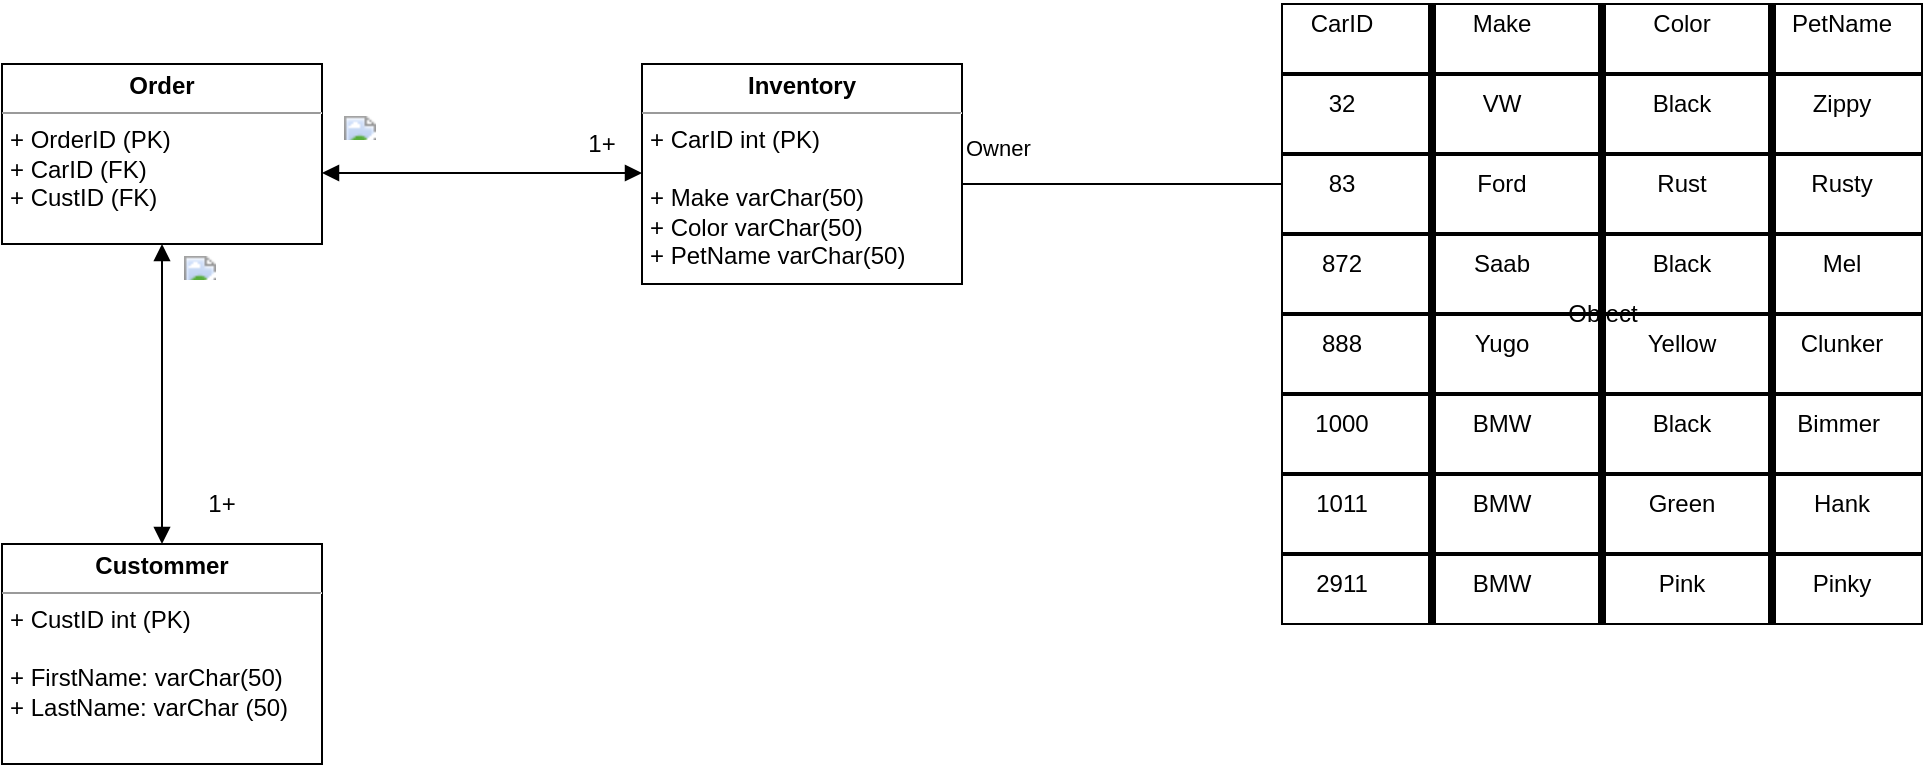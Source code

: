 <mxfile version="13.7.1" type="github">
  <diagram name="Page-1" id="e7e014a7-5840-1c2e-5031-d8a46d1fe8dd">
    <mxGraphModel dx="1278" dy="1406" grid="1" gridSize="10" guides="1" tooltips="1" connect="1" arrows="1" fold="1" page="1" pageScale="1" pageWidth="1169" pageHeight="826" background="#ffffff" math="0" shadow="0">
      <root>
        <mxCell id="0" />
        <mxCell id="1" parent="0" />
        <mxCell id="awL5sAX0gJgKR-uic9J5-42" value="&lt;p style=&quot;margin: 0px ; margin-top: 4px ; text-align: center&quot;&gt;&lt;b&gt;Inventory&lt;/b&gt;&lt;/p&gt;&lt;hr size=&quot;1&quot;&gt;&lt;p style=&quot;margin: 0px ; margin-left: 4px&quot;&gt;+ CarID int (PK)&lt;/p&gt;&lt;p style=&quot;margin: 0px ; margin-left: 4px&quot;&gt;&lt;br&gt;&lt;/p&gt;&lt;p style=&quot;margin: 0px ; margin-left: 4px&quot;&gt;+ Make varChar(50)&lt;/p&gt;&lt;p style=&quot;margin: 0px ; margin-left: 4px&quot;&gt;+ Color varChar(50)&lt;/p&gt;&lt;p style=&quot;margin: 0px ; margin-left: 4px&quot;&gt;+ PetName varChar(50)&lt;/p&gt;" style="verticalAlign=top;align=left;overflow=fill;fontSize=12;fontFamily=Helvetica;html=1;" vertex="1" parent="1">
          <mxGeometry x="360" width="160" height="110" as="geometry" />
        </mxCell>
        <mxCell id="awL5sAX0gJgKR-uic9J5-43" value="&lt;p style=&quot;margin: 0px ; margin-top: 4px ; text-align: center&quot;&gt;&lt;b&gt;Order&lt;/b&gt;&lt;/p&gt;&lt;hr size=&quot;1&quot;&gt;&lt;p style=&quot;margin: 0px ; margin-left: 4px&quot;&gt;+ OrderID (PK)&lt;/p&gt;&lt;p style=&quot;margin: 0px ; margin-left: 4px&quot;&gt;&lt;span&gt;+ CarID (FK)&lt;/span&gt;&lt;/p&gt;&lt;p style=&quot;margin: 0px ; margin-left: 4px&quot;&gt;&lt;span&gt;+ CustID (FK)&lt;/span&gt;&lt;/p&gt;" style="verticalAlign=top;align=left;overflow=fill;fontSize=12;fontFamily=Helvetica;html=1;" vertex="1" parent="1">
          <mxGeometry x="40" width="160" height="90" as="geometry" />
        </mxCell>
        <mxCell id="awL5sAX0gJgKR-uic9J5-44" value="&lt;p style=&quot;margin: 0px ; margin-top: 4px ; text-align: center&quot;&gt;&lt;b&gt;Custommer&lt;/b&gt;&lt;/p&gt;&lt;hr size=&quot;1&quot;&gt;&lt;p style=&quot;margin: 0px ; margin-left: 4px&quot;&gt;+ CustID int (PK)&amp;nbsp;&lt;/p&gt;&lt;p style=&quot;margin: 0px ; margin-left: 4px&quot;&gt;&lt;span&gt;&lt;br&gt;&lt;/span&gt;&lt;/p&gt;&lt;p style=&quot;margin: 0px ; margin-left: 4px&quot;&gt;&lt;span&gt;+ FirstName: varChar(50)&lt;/span&gt;&lt;br&gt;&lt;/p&gt;&lt;p style=&quot;margin: 0px ; margin-left: 4px&quot;&gt;&lt;span&gt;+ LastName: varChar (50)&lt;/span&gt;&lt;br&gt;&lt;/p&gt;" style="verticalAlign=top;align=left;overflow=fill;fontSize=12;fontFamily=Helvetica;html=1;" vertex="1" parent="1">
          <mxGeometry x="40" y="240" width="160" height="110" as="geometry" />
        </mxCell>
        <mxCell id="awL5sAX0gJgKR-uic9J5-45" value="" style="endArrow=block;startArrow=block;endFill=1;startFill=1;html=1;" edge="1" parent="1">
          <mxGeometry width="160" relative="1" as="geometry">
            <mxPoint x="200" y="54.5" as="sourcePoint" />
            <mxPoint x="360" y="54.5" as="targetPoint" />
            <Array as="points">
              <mxPoint x="280" y="54.5" />
            </Array>
          </mxGeometry>
        </mxCell>
        <mxCell id="awL5sAX0gJgKR-uic9J5-46" value="" style="endArrow=block;startArrow=block;endFill=1;startFill=1;html=1;entryX=0.5;entryY=1;entryDx=0;entryDy=0;exitX=0.5;exitY=0;exitDx=0;exitDy=0;" edge="1" parent="1" source="awL5sAX0gJgKR-uic9J5-44" target="awL5sAX0gJgKR-uic9J5-43">
          <mxGeometry width="160" relative="1" as="geometry">
            <mxPoint x="50" y="160" as="sourcePoint" />
            <mxPoint x="210" y="160" as="targetPoint" />
          </mxGeometry>
        </mxCell>
        <mxCell id="awL5sAX0gJgKR-uic9J5-47" value="1+" style="text;html=1;strokeColor=none;fillColor=none;align=center;verticalAlign=middle;whiteSpace=wrap;rounded=0;" vertex="1" parent="1">
          <mxGeometry x="130" y="210" width="40" height="20" as="geometry" />
        </mxCell>
        <mxCell id="awL5sAX0gJgKR-uic9J5-48" value="1+" style="text;html=1;strokeColor=none;fillColor=none;align=center;verticalAlign=middle;whiteSpace=wrap;rounded=0;" vertex="1" parent="1">
          <mxGeometry x="320" y="30" width="40" height="20" as="geometry" />
        </mxCell>
        <mxCell id="awL5sAX0gJgKR-uic9J5-49" value="&lt;img src=&quot;https://wikimedia.org/api/rest_v1/media/math/render/svg/c26c105004f30c27aa7c2a9c601550a4183b1f21&quot; class=&quot;mwe-math-fallback-image-inline&quot; alt=&quot;\infty &quot; style=&quot;border: 0px ; vertical-align: -0.338ex ; margin: 0px ; display: inline-block ; color: rgb(32 , 33 , 34) ; font-family: sans-serif ; font-size: 14px ; background-color: rgb(255 , 255 , 255) ; width: 2.324ex ; height: 1.676ex&quot;&gt;" style="text;html=1;strokeColor=none;fillColor=none;align=center;verticalAlign=middle;whiteSpace=wrap;rounded=0;" vertex="1" parent="1">
          <mxGeometry x="200" y="30" width="40" height="20" as="geometry" />
        </mxCell>
        <mxCell id="awL5sAX0gJgKR-uic9J5-50" value="&lt;img src=&quot;https://wikimedia.org/api/rest_v1/media/math/render/svg/c26c105004f30c27aa7c2a9c601550a4183b1f21&quot; class=&quot;mwe-math-fallback-image-inline&quot; alt=&quot;\infty &quot; style=&quot;border: 0px ; vertical-align: -0.338ex ; margin: 0px ; display: inline-block ; color: rgb(32 , 33 , 34) ; font-family: sans-serif ; font-size: 14px ; background-color: rgb(255 , 255 , 255) ; width: 2.324ex ; height: 1.676ex&quot;&gt;" style="text;html=1;strokeColor=none;fillColor=none;align=center;verticalAlign=middle;whiteSpace=wrap;rounded=0;rotation=0;" vertex="1" parent="1">
          <mxGeometry x="120" y="100" width="40" height="20" as="geometry" />
        </mxCell>
        <mxCell id="awL5sAX0gJgKR-uic9J5-51" value="" style="endArrow=none;html=1;edgeStyle=orthogonalEdgeStyle;" edge="1" parent="1">
          <mxGeometry relative="1" as="geometry">
            <mxPoint x="520" y="60" as="sourcePoint" />
            <mxPoint x="680" y="60" as="targetPoint" />
          </mxGeometry>
        </mxCell>
        <mxCell id="awL5sAX0gJgKR-uic9J5-52" value="Owner" style="edgeLabel;resizable=0;html=1;align=left;verticalAlign=bottom;" connectable="0" vertex="1" parent="awL5sAX0gJgKR-uic9J5-51">
          <mxGeometry x="-1" relative="1" as="geometry">
            <mxPoint y="-10" as="offset" />
          </mxGeometry>
        </mxCell>
        <mxCell id="awL5sAX0gJgKR-uic9J5-55" value="Object" style="html=1;" vertex="1" parent="1">
          <mxGeometry x="680" y="-30" width="320" height="310" as="geometry" />
        </mxCell>
        <mxCell id="awL5sAX0gJgKR-uic9J5-56" value="" style="line;strokeWidth=4;direction=south;html=1;perimeter=backbonePerimeter;points=[];outlineConnect=0;" vertex="1" parent="1">
          <mxGeometry x="750" y="-30" width="10" height="310" as="geometry" />
        </mxCell>
        <mxCell id="awL5sAX0gJgKR-uic9J5-58" value="" style="line;strokeWidth=4;direction=south;html=1;perimeter=backbonePerimeter;points=[];outlineConnect=0;" vertex="1" parent="1">
          <mxGeometry x="920" y="-30" width="10" height="310" as="geometry" />
        </mxCell>
        <mxCell id="awL5sAX0gJgKR-uic9J5-59" value="" style="line;strokeWidth=4;direction=south;html=1;perimeter=backbonePerimeter;points=[];outlineConnect=0;" vertex="1" parent="1">
          <mxGeometry x="835" y="-30" width="10" height="310" as="geometry" />
        </mxCell>
        <mxCell id="awL5sAX0gJgKR-uic9J5-60" value="" style="line;strokeWidth=2;html=1;" vertex="1" parent="1">
          <mxGeometry x="680" width="320" height="10" as="geometry" />
        </mxCell>
        <mxCell id="awL5sAX0gJgKR-uic9J5-61" value="" style="line;strokeWidth=2;html=1;" vertex="1" parent="1">
          <mxGeometry x="680" y="40" width="320" height="10" as="geometry" />
        </mxCell>
        <mxCell id="awL5sAX0gJgKR-uic9J5-62" value="" style="line;strokeWidth=2;html=1;" vertex="1" parent="1">
          <mxGeometry x="680" y="80" width="320" height="10" as="geometry" />
        </mxCell>
        <mxCell id="awL5sAX0gJgKR-uic9J5-63" value="" style="line;strokeWidth=2;html=1;" vertex="1" parent="1">
          <mxGeometry x="680" y="120" width="320" height="10" as="geometry" />
        </mxCell>
        <mxCell id="awL5sAX0gJgKR-uic9J5-64" value="" style="line;strokeWidth=2;html=1;" vertex="1" parent="1">
          <mxGeometry x="680" y="160" width="320" height="10" as="geometry" />
        </mxCell>
        <mxCell id="awL5sAX0gJgKR-uic9J5-65" value="" style="line;strokeWidth=2;html=1;" vertex="1" parent="1">
          <mxGeometry x="680" y="200" width="320" height="10" as="geometry" />
        </mxCell>
        <mxCell id="awL5sAX0gJgKR-uic9J5-66" value="" style="line;strokeWidth=2;html=1;" vertex="1" parent="1">
          <mxGeometry x="680" y="240" width="320" height="10" as="geometry" />
        </mxCell>
        <mxCell id="awL5sAX0gJgKR-uic9J5-68" value="Pinky" style="text;html=1;strokeColor=none;fillColor=none;align=center;verticalAlign=middle;whiteSpace=wrap;rounded=0;" vertex="1" parent="1">
          <mxGeometry x="940" y="250" width="40" height="20" as="geometry" />
        </mxCell>
        <mxCell id="awL5sAX0gJgKR-uic9J5-69" value="Hank" style="text;html=1;strokeColor=none;fillColor=none;align=center;verticalAlign=middle;whiteSpace=wrap;rounded=0;" vertex="1" parent="1">
          <mxGeometry x="940" y="210" width="40" height="20" as="geometry" />
        </mxCell>
        <mxCell id="awL5sAX0gJgKR-uic9J5-70" value="Pink" style="text;html=1;strokeColor=none;fillColor=none;align=center;verticalAlign=middle;whiteSpace=wrap;rounded=0;" vertex="1" parent="1">
          <mxGeometry x="860" y="250" width="40" height="20" as="geometry" />
        </mxCell>
        <mxCell id="awL5sAX0gJgKR-uic9J5-71" value="Green" style="text;html=1;strokeColor=none;fillColor=none;align=center;verticalAlign=middle;whiteSpace=wrap;rounded=0;" vertex="1" parent="1">
          <mxGeometry x="860" y="210" width="40" height="20" as="geometry" />
        </mxCell>
        <mxCell id="awL5sAX0gJgKR-uic9J5-72" value="BMW" style="text;html=1;strokeColor=none;fillColor=none;align=center;verticalAlign=middle;whiteSpace=wrap;rounded=0;" vertex="1" parent="1">
          <mxGeometry x="770" y="250" width="40" height="20" as="geometry" />
        </mxCell>
        <mxCell id="awL5sAX0gJgKR-uic9J5-73" value="Bimmer&amp;nbsp;" style="text;html=1;strokeColor=none;fillColor=none;align=center;verticalAlign=middle;whiteSpace=wrap;rounded=0;" vertex="1" parent="1">
          <mxGeometry x="940" y="170" width="40" height="20" as="geometry" />
        </mxCell>
        <mxCell id="awL5sAX0gJgKR-uic9J5-74" value="Clunker" style="text;html=1;strokeColor=none;fillColor=none;align=center;verticalAlign=middle;whiteSpace=wrap;rounded=0;" vertex="1" parent="1">
          <mxGeometry x="940" y="130" width="40" height="20" as="geometry" />
        </mxCell>
        <mxCell id="awL5sAX0gJgKR-uic9J5-75" value="Black" style="text;html=1;strokeColor=none;fillColor=none;align=center;verticalAlign=middle;whiteSpace=wrap;rounded=0;" vertex="1" parent="1">
          <mxGeometry x="860" y="170" width="40" height="20" as="geometry" />
        </mxCell>
        <mxCell id="awL5sAX0gJgKR-uic9J5-76" value="BMW" style="text;html=1;strokeColor=none;fillColor=none;align=center;verticalAlign=middle;whiteSpace=wrap;rounded=0;" vertex="1" parent="1">
          <mxGeometry x="770" y="210" width="40" height="20" as="geometry" />
        </mxCell>
        <mxCell id="awL5sAX0gJgKR-uic9J5-77" value="BMW" style="text;html=1;strokeColor=none;fillColor=none;align=center;verticalAlign=middle;whiteSpace=wrap;rounded=0;" vertex="1" parent="1">
          <mxGeometry x="770" y="170" width="40" height="20" as="geometry" />
        </mxCell>
        <mxCell id="awL5sAX0gJgKR-uic9J5-78" value="Yellow" style="text;html=1;strokeColor=none;fillColor=none;align=center;verticalAlign=middle;whiteSpace=wrap;rounded=0;" vertex="1" parent="1">
          <mxGeometry x="860" y="130" width="40" height="20" as="geometry" />
        </mxCell>
        <mxCell id="awL5sAX0gJgKR-uic9J5-79" value="Mel" style="text;html=1;strokeColor=none;fillColor=none;align=center;verticalAlign=middle;whiteSpace=wrap;rounded=0;" vertex="1" parent="1">
          <mxGeometry x="940" y="90" width="40" height="20" as="geometry" />
        </mxCell>
        <mxCell id="awL5sAX0gJgKR-uic9J5-80" value="Rusty" style="text;html=1;strokeColor=none;fillColor=none;align=center;verticalAlign=middle;whiteSpace=wrap;rounded=0;" vertex="1" parent="1">
          <mxGeometry x="940" y="50" width="40" height="20" as="geometry" />
        </mxCell>
        <mxCell id="awL5sAX0gJgKR-uic9J5-81" value="Black" style="text;html=1;strokeColor=none;fillColor=none;align=center;verticalAlign=middle;whiteSpace=wrap;rounded=0;" vertex="1" parent="1">
          <mxGeometry x="860" y="90" width="40" height="20" as="geometry" />
        </mxCell>
        <mxCell id="awL5sAX0gJgKR-uic9J5-82" value="Yugo" style="text;html=1;strokeColor=none;fillColor=none;align=center;verticalAlign=middle;whiteSpace=wrap;rounded=0;" vertex="1" parent="1">
          <mxGeometry x="770" y="130" width="40" height="20" as="geometry" />
        </mxCell>
        <mxCell id="awL5sAX0gJgKR-uic9J5-83" value="Rust" style="text;html=1;strokeColor=none;fillColor=none;align=center;verticalAlign=middle;whiteSpace=wrap;rounded=0;" vertex="1" parent="1">
          <mxGeometry x="860" y="50" width="40" height="20" as="geometry" />
        </mxCell>
        <mxCell id="awL5sAX0gJgKR-uic9J5-84" value="Zippy" style="text;html=1;strokeColor=none;fillColor=none;align=center;verticalAlign=middle;whiteSpace=wrap;rounded=0;" vertex="1" parent="1">
          <mxGeometry x="940" y="10" width="40" height="20" as="geometry" />
        </mxCell>
        <mxCell id="awL5sAX0gJgKR-uic9J5-85" value="Black" style="text;html=1;strokeColor=none;fillColor=none;align=center;verticalAlign=middle;whiteSpace=wrap;rounded=0;" vertex="1" parent="1">
          <mxGeometry x="860" y="10" width="40" height="20" as="geometry" />
        </mxCell>
        <mxCell id="awL5sAX0gJgKR-uic9J5-86" value="Saab" style="text;html=1;strokeColor=none;fillColor=none;align=center;verticalAlign=middle;whiteSpace=wrap;rounded=0;" vertex="1" parent="1">
          <mxGeometry x="770" y="90" width="40" height="20" as="geometry" />
        </mxCell>
        <mxCell id="awL5sAX0gJgKR-uic9J5-87" value="Ford" style="text;html=1;strokeColor=none;fillColor=none;align=center;verticalAlign=middle;whiteSpace=wrap;rounded=0;" vertex="1" parent="1">
          <mxGeometry x="770" y="50" width="40" height="20" as="geometry" />
        </mxCell>
        <mxCell id="awL5sAX0gJgKR-uic9J5-88" value="VW" style="text;html=1;strokeColor=none;fillColor=none;align=center;verticalAlign=middle;whiteSpace=wrap;rounded=0;" vertex="1" parent="1">
          <mxGeometry x="770" y="10" width="40" height="20" as="geometry" />
        </mxCell>
        <mxCell id="awL5sAX0gJgKR-uic9J5-89" value="PetName" style="text;html=1;strokeColor=none;fillColor=none;align=center;verticalAlign=middle;whiteSpace=wrap;rounded=0;" vertex="1" parent="1">
          <mxGeometry x="940" y="-30" width="40" height="20" as="geometry" />
        </mxCell>
        <mxCell id="awL5sAX0gJgKR-uic9J5-90" value="Color" style="text;html=1;strokeColor=none;fillColor=none;align=center;verticalAlign=middle;whiteSpace=wrap;rounded=0;" vertex="1" parent="1">
          <mxGeometry x="860" y="-30" width="40" height="20" as="geometry" />
        </mxCell>
        <mxCell id="awL5sAX0gJgKR-uic9J5-91" value="Make" style="text;html=1;strokeColor=none;fillColor=none;align=center;verticalAlign=middle;whiteSpace=wrap;rounded=0;" vertex="1" parent="1">
          <mxGeometry x="770" y="-30" width="40" height="20" as="geometry" />
        </mxCell>
        <mxCell id="awL5sAX0gJgKR-uic9J5-92" value="CarID" style="text;html=1;strokeColor=none;fillColor=none;align=center;verticalAlign=middle;whiteSpace=wrap;rounded=0;" vertex="1" parent="1">
          <mxGeometry x="690" y="-30" width="40" height="20" as="geometry" />
        </mxCell>
        <mxCell id="awL5sAX0gJgKR-uic9J5-93" value="32" style="text;html=1;strokeColor=none;fillColor=none;align=center;verticalAlign=middle;whiteSpace=wrap;rounded=0;" vertex="1" parent="1">
          <mxGeometry x="690" y="10" width="40" height="20" as="geometry" />
        </mxCell>
        <mxCell id="awL5sAX0gJgKR-uic9J5-94" value="83" style="text;html=1;strokeColor=none;fillColor=none;align=center;verticalAlign=middle;whiteSpace=wrap;rounded=0;" vertex="1" parent="1">
          <mxGeometry x="690" y="50" width="40" height="20" as="geometry" />
        </mxCell>
        <mxCell id="awL5sAX0gJgKR-uic9J5-95" value="872" style="text;html=1;strokeColor=none;fillColor=none;align=center;verticalAlign=middle;whiteSpace=wrap;rounded=0;" vertex="1" parent="1">
          <mxGeometry x="690" y="90" width="40" height="20" as="geometry" />
        </mxCell>
        <mxCell id="awL5sAX0gJgKR-uic9J5-96" value="888" style="text;html=1;strokeColor=none;fillColor=none;align=center;verticalAlign=middle;whiteSpace=wrap;rounded=0;" vertex="1" parent="1">
          <mxGeometry x="690" y="130" width="40" height="20" as="geometry" />
        </mxCell>
        <mxCell id="awL5sAX0gJgKR-uic9J5-97" value="1000" style="text;html=1;strokeColor=none;fillColor=none;align=center;verticalAlign=middle;whiteSpace=wrap;rounded=0;" vertex="1" parent="1">
          <mxGeometry x="690" y="170" width="40" height="20" as="geometry" />
        </mxCell>
        <mxCell id="awL5sAX0gJgKR-uic9J5-98" value="1011" style="text;html=1;strokeColor=none;fillColor=none;align=center;verticalAlign=middle;whiteSpace=wrap;rounded=0;" vertex="1" parent="1">
          <mxGeometry x="690" y="210" width="40" height="20" as="geometry" />
        </mxCell>
        <mxCell id="awL5sAX0gJgKR-uic9J5-99" value="2911" style="text;html=1;strokeColor=none;fillColor=none;align=center;verticalAlign=middle;whiteSpace=wrap;rounded=0;" vertex="1" parent="1">
          <mxGeometry x="690" y="250" width="40" height="20" as="geometry" />
        </mxCell>
      </root>
    </mxGraphModel>
  </diagram>
</mxfile>
